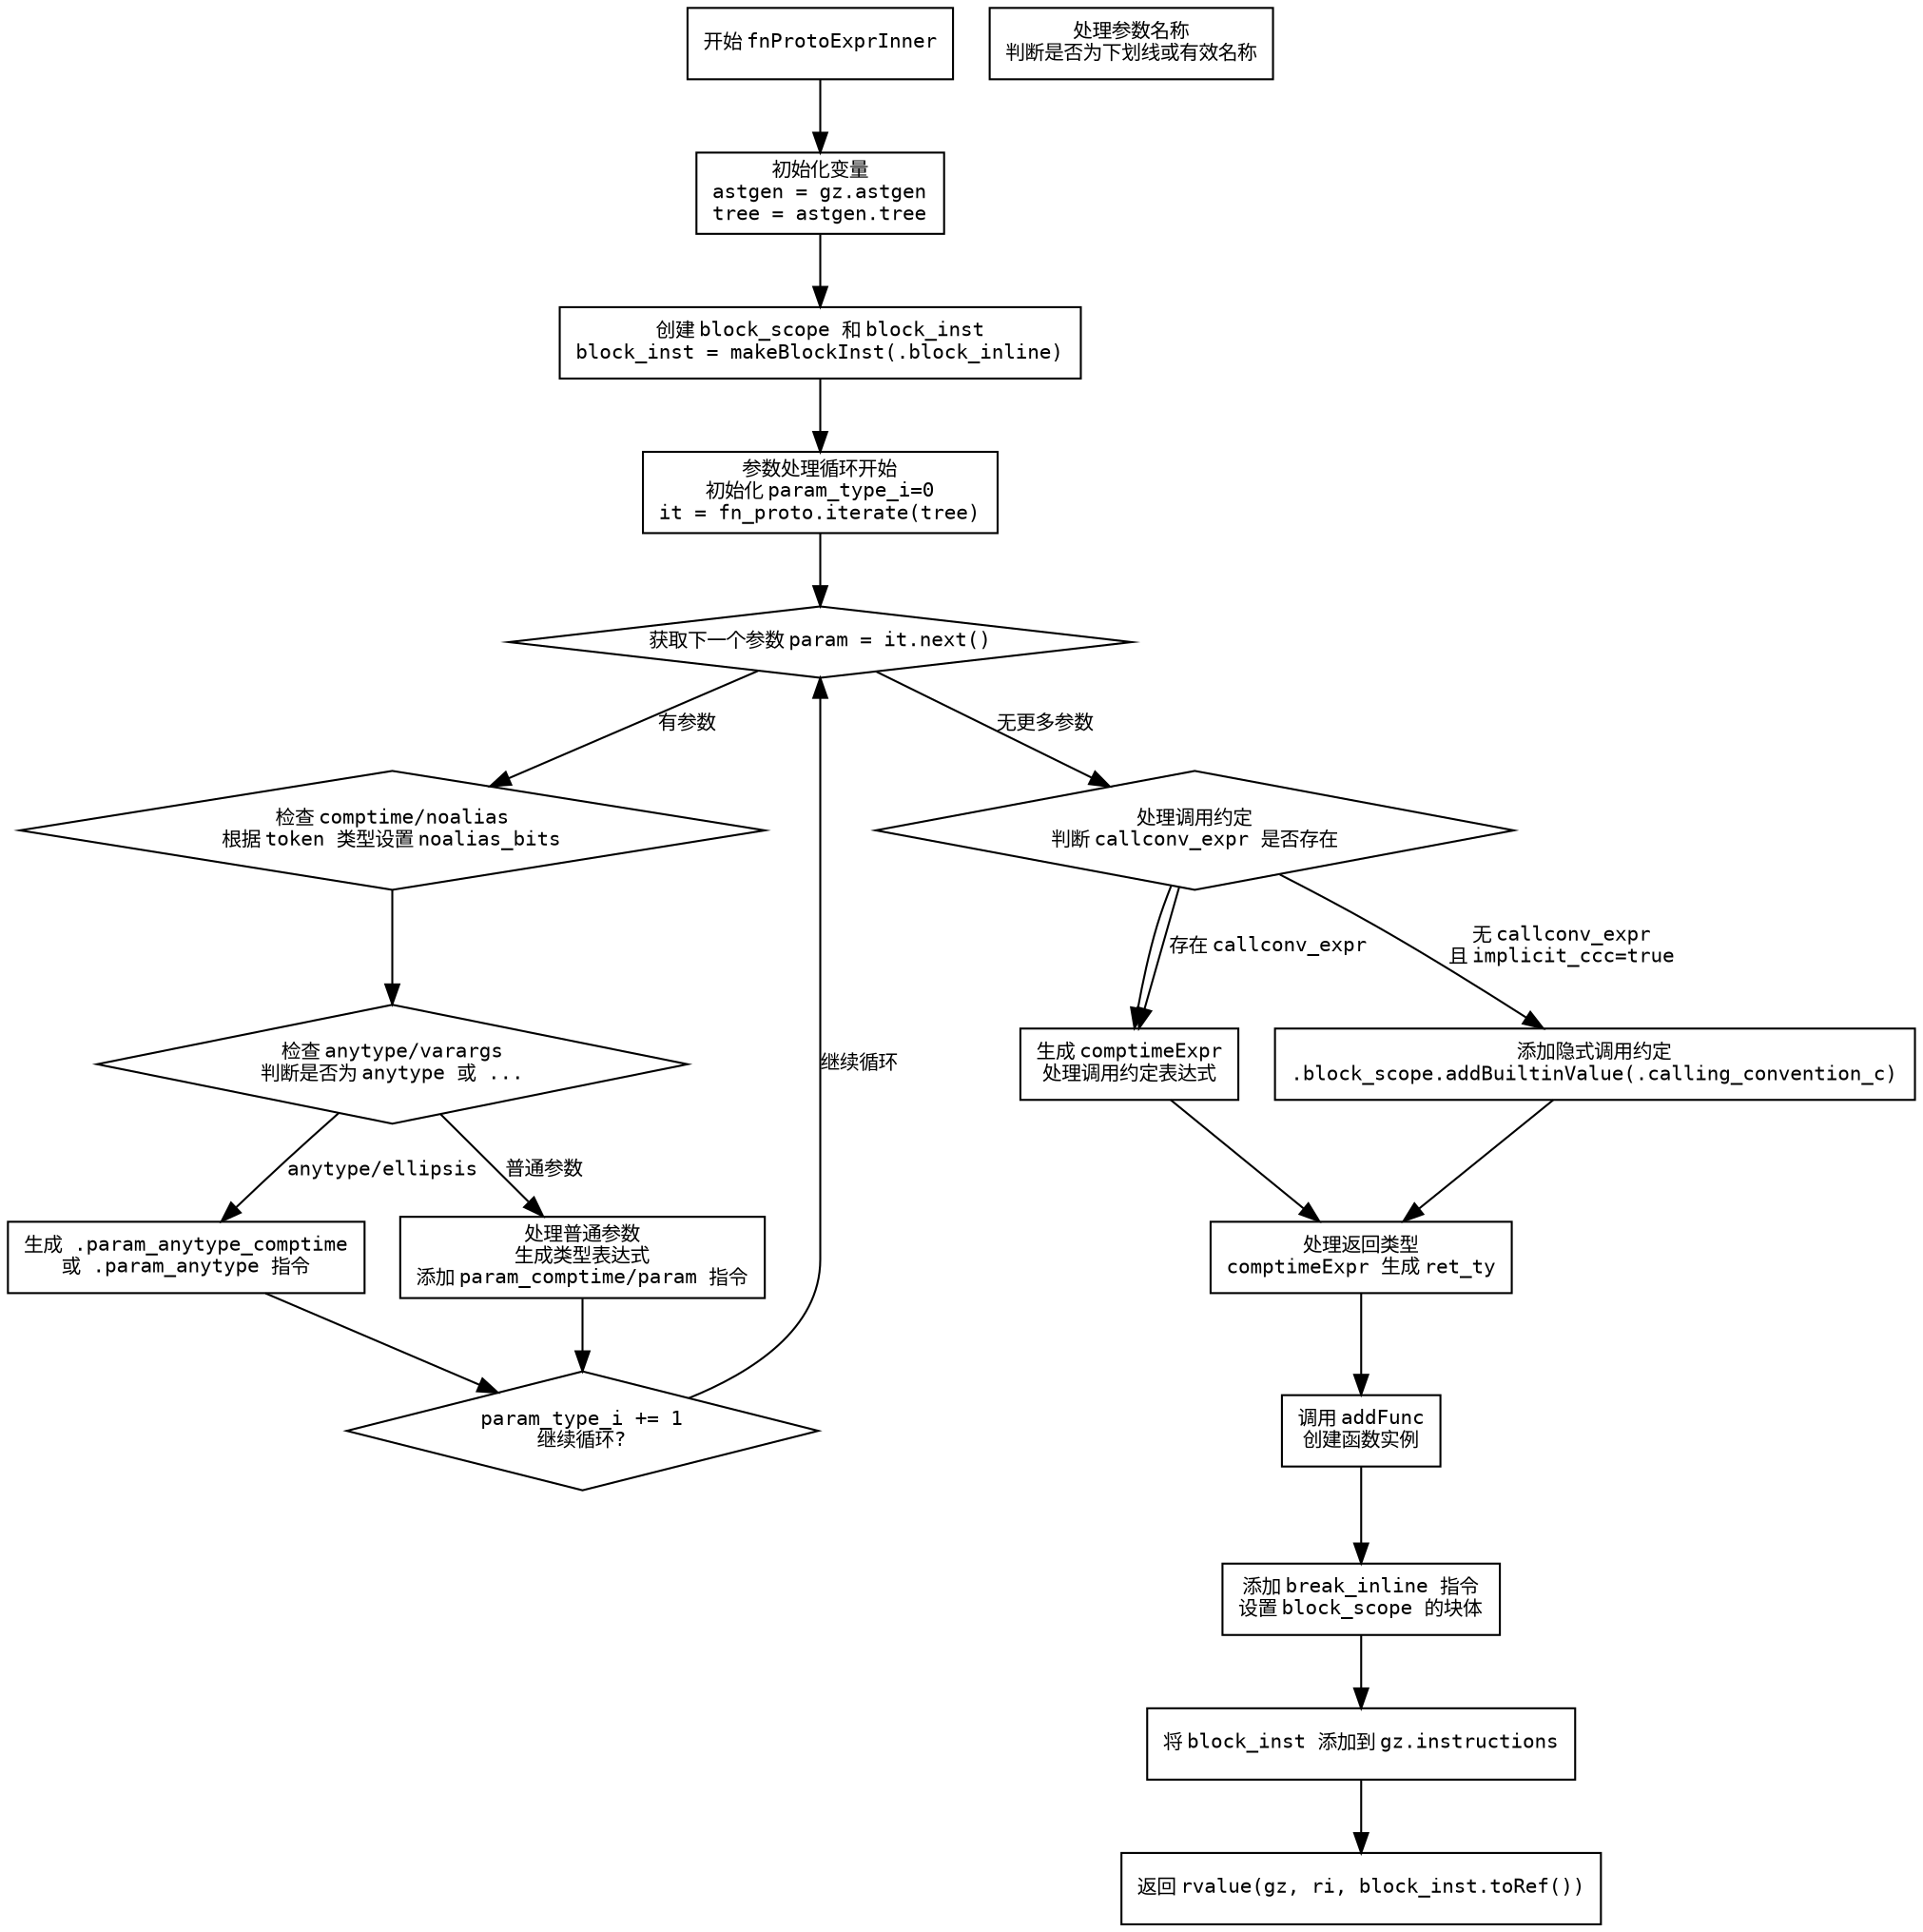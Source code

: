 
digraph FnProtoExprInnerFlow {
    node [shape=rectangle, fontname="Courier", fontsize=10];
    edge [fontname="Courier", fontsize=10];

    start [label="开始 fnProtoExprInner"];
    init_vars [label="初始化变量\nastgen = gz.astgen\ntree = astgen.tree"];
    create_block [label="创建 block_scope 和 block_inst\nblock_inst = makeBlockInst(.block_inline)"];
    param_loop_start [label="参数处理循环开始\n初始化 param_type_i=0\nit = fn_proto.iterate(tree)"];
    param_next [label="获取下一个参数 param = it.next()", shape=diamond];
    check_comptime_noalias [label="检查 comptime/noalias\n根据 token 类型设置 noalias_bits", shape=diamond];
    check_anytype_varargs [label="检查 anytype/varargs\n判断是否为 anytype 或 ...", shape=diamond];
    handle_param_name [label="处理参数名称\n判断是否为下划线或有效名称"];
    handle_anytype_param [label="生成 .param_anytype_comptime\n或 .param_anytype 指令"];
    handle_normal_param [label="处理普通参数\n生成类型表达式\n添加 param_comptime/param 指令"];
    param_loop_end [label="param_type_i += 1\n继续循环?", shape=diamond];
    handle_callconv [label="处理调用约定\n判断 callconv_expr 是否存在", shape=diamond];
    implicit_ccc [label="添加隐式调用约定\n.block_scope.addBuiltinValue(.calling_convention_c)"];
    handle_ret_type [label="处理返回类型\ncomptimeExpr 生成 ret_ty"];
    add_func [label="调用 addFunc\n创建函数实例"];
    add_break [label="添加 break_inline 指令\n设置 block_scope 的块体"];
    append_instructions [label="将 block_inst 添加到 gz.instructions"];
    return_result [label="返回 rvalue(gz, ri, block_inst.toRef())"];

    start -> init_vars;
    init_vars -> create_block;
    create_block -> param_loop_start;
    param_loop_start -> param_next;
    param_next -> check_comptime_noalias [label="有参数"];
    check_comptime_noalias -> check_anytype_varargs;
    check_anytype_varargs -> handle_anytype_param [label="anytype/ellipsis"];
    check_anytype_varargs -> handle_normal_param [label="普通参数"];
    handle_anytype_param -> param_loop_end;
    handle_normal_param -> param_loop_end;
    param_loop_end -> param_next [label="继续循环"];
    param_next -> handle_callconv [label="无更多参数"];
    handle_callconv -> implicit_ccc [label="无 callconv_expr\n且 implicit_ccc=true"];
    handle_callconv -> handle_callconv_expr [label="存在 callconv_expr"];
    handle_callconv_expr [label="生成 comptimeExpr\n处理调用约定表达式"];
    handle_callconv -> handle_callconv_expr;
    handle_callconv_expr -> handle_ret_type;
    implicit_ccc -> handle_ret_type;
    handle_ret_type -> add_func;
    add_func -> add_break;
    add_break -> append_instructions;
    append_instructions -> return_result;
}
